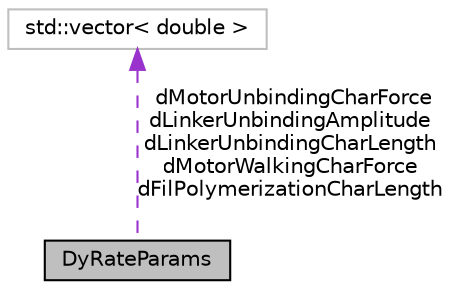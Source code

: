 digraph "DyRateParams"
{
 // INTERACTIVE_SVG=YES
  edge [fontname="Helvetica",fontsize="10",labelfontname="Helvetica",labelfontsize="10"];
  node [fontname="Helvetica",fontsize="10",shape=record];
  Node1 [label="DyRateParams",height=0.2,width=0.4,color="black", fillcolor="grey75", style="filled", fontcolor="black"];
  Node2 -> Node1 [dir="back",color="darkorchid3",fontsize="10",style="dashed",label=" dMotorUnbindingCharForce\ndLinkerUnbindingAmplitude\ndLinkerUnbindingCharLength\ndMotorWalkingCharForce\ndFilPolymerizationCharLength" ,fontname="Helvetica"];
  Node2 [label="std::vector\< double \>",height=0.2,width=0.4,color="grey75", fillcolor="white", style="filled"];
}
